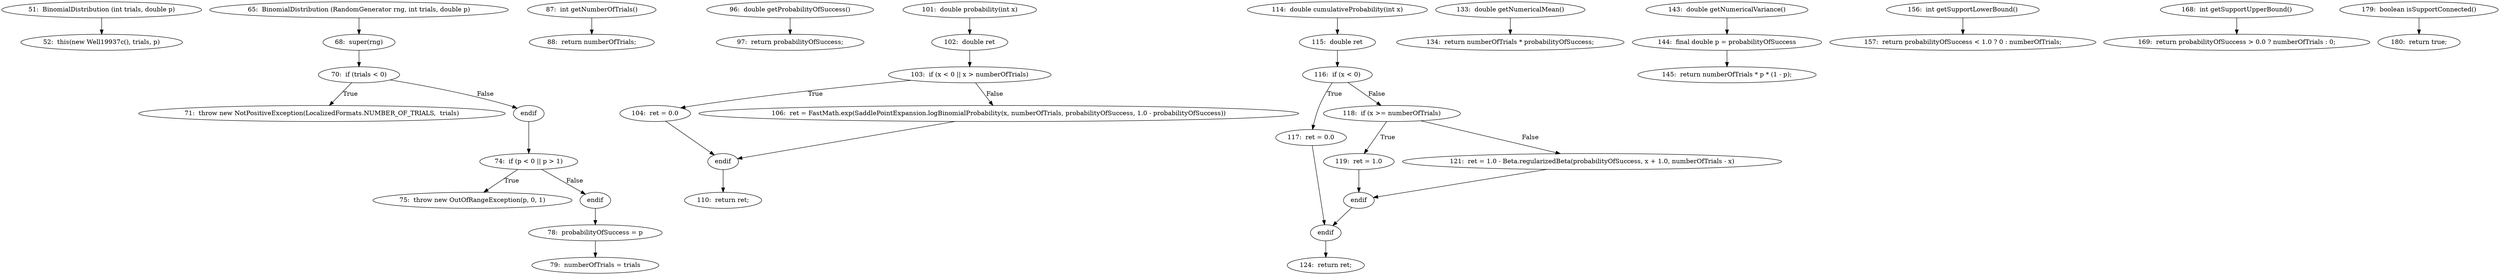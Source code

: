 digraph BinomialDistribution_CFG {
  // graph-vertices
  v1  [label="51:  BinomialDistribution (int trials, double p)"];
  v2  [label="52:  this(new Well19937c(), trials, p)"];
  v3  [label="65:  BinomialDistribution (RandomGenerator rng, int trials, double p)"];
  v4  [label="68:  super(rng)"];
  v5  [label="70:  if (trials < 0)"];
  v6  [label="71:  throw new NotPositiveException(LocalizedFormats.NUMBER_OF_TRIALS,  trials)"];
  v7  [label="endif"];
  v8  [label="74:  if (p < 0 || p > 1)"];
  v9  [label="75:  throw new OutOfRangeException(p, 0, 1)"];
  v10  [label="endif"];
  v11  [label="78:  probabilityOfSuccess = p"];
  v12  [label="79:  numberOfTrials = trials"];
  v13  [label="87:  int getNumberOfTrials()"];
  v14  [label="88:  return numberOfTrials;"];
  v15  [label="96:  double getProbabilityOfSuccess()"];
  v16  [label="97:  return probabilityOfSuccess;"];
  v17  [label="101:  double probability(int x)"];
  v18  [label="102:  double ret"];
  v19  [label="103:  if (x < 0 || x > numberOfTrials)"];
  v20  [label="104:  ret = 0.0"];
  v21  [label="endif"];
  v22  [label="106:  ret = FastMath.exp(SaddlePointExpansion.logBinomialProbability(x, numberOfTrials, probabilityOfSuccess, 1.0 - probabilityOfSuccess))"];
  v23  [label="110:  return ret;"];
  v24  [label="114:  double cumulativeProbability(int x)"];
  v25  [label="115:  double ret"];
  v26  [label="116:  if (x < 0)"];
  v27  [label="117:  ret = 0.0"];
  v28  [label="endif"];
  v29  [label="118:  if (x >= numberOfTrials)"];
  v30  [label="119:  ret = 1.0"];
  v31  [label="endif"];
  v32  [label="121:  ret = 1.0 - Beta.regularizedBeta(probabilityOfSuccess, x + 1.0, numberOfTrials - x)"];
  v33  [label="124:  return ret;"];
  v34  [label="133:  double getNumericalMean()"];
  v35  [label="134:  return numberOfTrials * probabilityOfSuccess;"];
  v36  [label="143:  double getNumericalVariance()"];
  v37  [label="144:  final double p = probabilityOfSuccess"];
  v38  [label="145:  return numberOfTrials * p * (1 - p);"];
  v39  [label="156:  int getSupportLowerBound()"];
  v40  [label="157:  return probabilityOfSuccess < 1.0 ? 0 : numberOfTrials;"];
  v41  [label="168:  int getSupportUpperBound()"];
  v42  [label="169:  return probabilityOfSuccess > 0.0 ? numberOfTrials : 0;"];
  v43  [label="179:  boolean isSupportConnected()"];
  v44  [label="180:  return true;"];
  // graph-edges
  v1 -> v2;
  v3 -> v4;
  v4 -> v5;
  v5 -> v6  [label="True"];
  v5 -> v7  [label="False"];
  v7 -> v8;
  v8 -> v9  [label="True"];
  v8 -> v10  [label="False"];
  v10 -> v11;
  v11 -> v12;
  v13 -> v14;
  v15 -> v16;
  v17 -> v18;
  v18 -> v19;
  v19 -> v20  [label="True"];
  v20 -> v21;
  v19 -> v22  [label="False"];
  v22 -> v21;
  v21 -> v23;
  v24 -> v25;
  v25 -> v26;
  v26 -> v27  [label="True"];
  v27 -> v28;
  v26 -> v29  [label="False"];
  v29 -> v30  [label="True"];
  v30 -> v31;
  v29 -> v32  [label="False"];
  v32 -> v31;
  v31 -> v28;
  v28 -> v33;
  v34 -> v35;
  v36 -> v37;
  v37 -> v38;
  v39 -> v40;
  v41 -> v42;
  v43 -> v44;
  // end-of-graph
}
